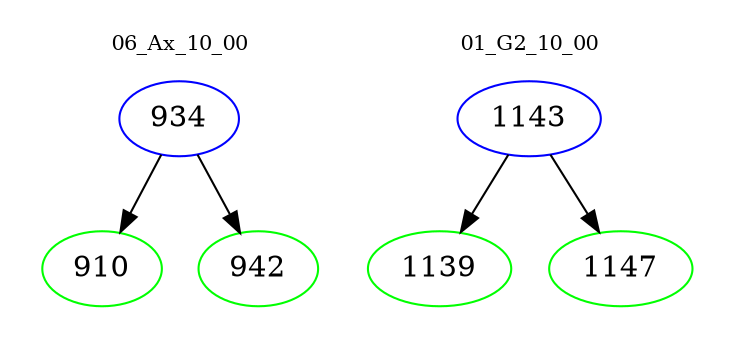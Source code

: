 digraph{
subgraph cluster_0 {
color = white
label = "06_Ax_10_00";
fontsize=10;
T0_934 [label="934", color="blue"]
T0_934 -> T0_910 [color="black"]
T0_910 [label="910", color="green"]
T0_934 -> T0_942 [color="black"]
T0_942 [label="942", color="green"]
}
subgraph cluster_1 {
color = white
label = "01_G2_10_00";
fontsize=10;
T1_1143 [label="1143", color="blue"]
T1_1143 -> T1_1139 [color="black"]
T1_1139 [label="1139", color="green"]
T1_1143 -> T1_1147 [color="black"]
T1_1147 [label="1147", color="green"]
}
}
